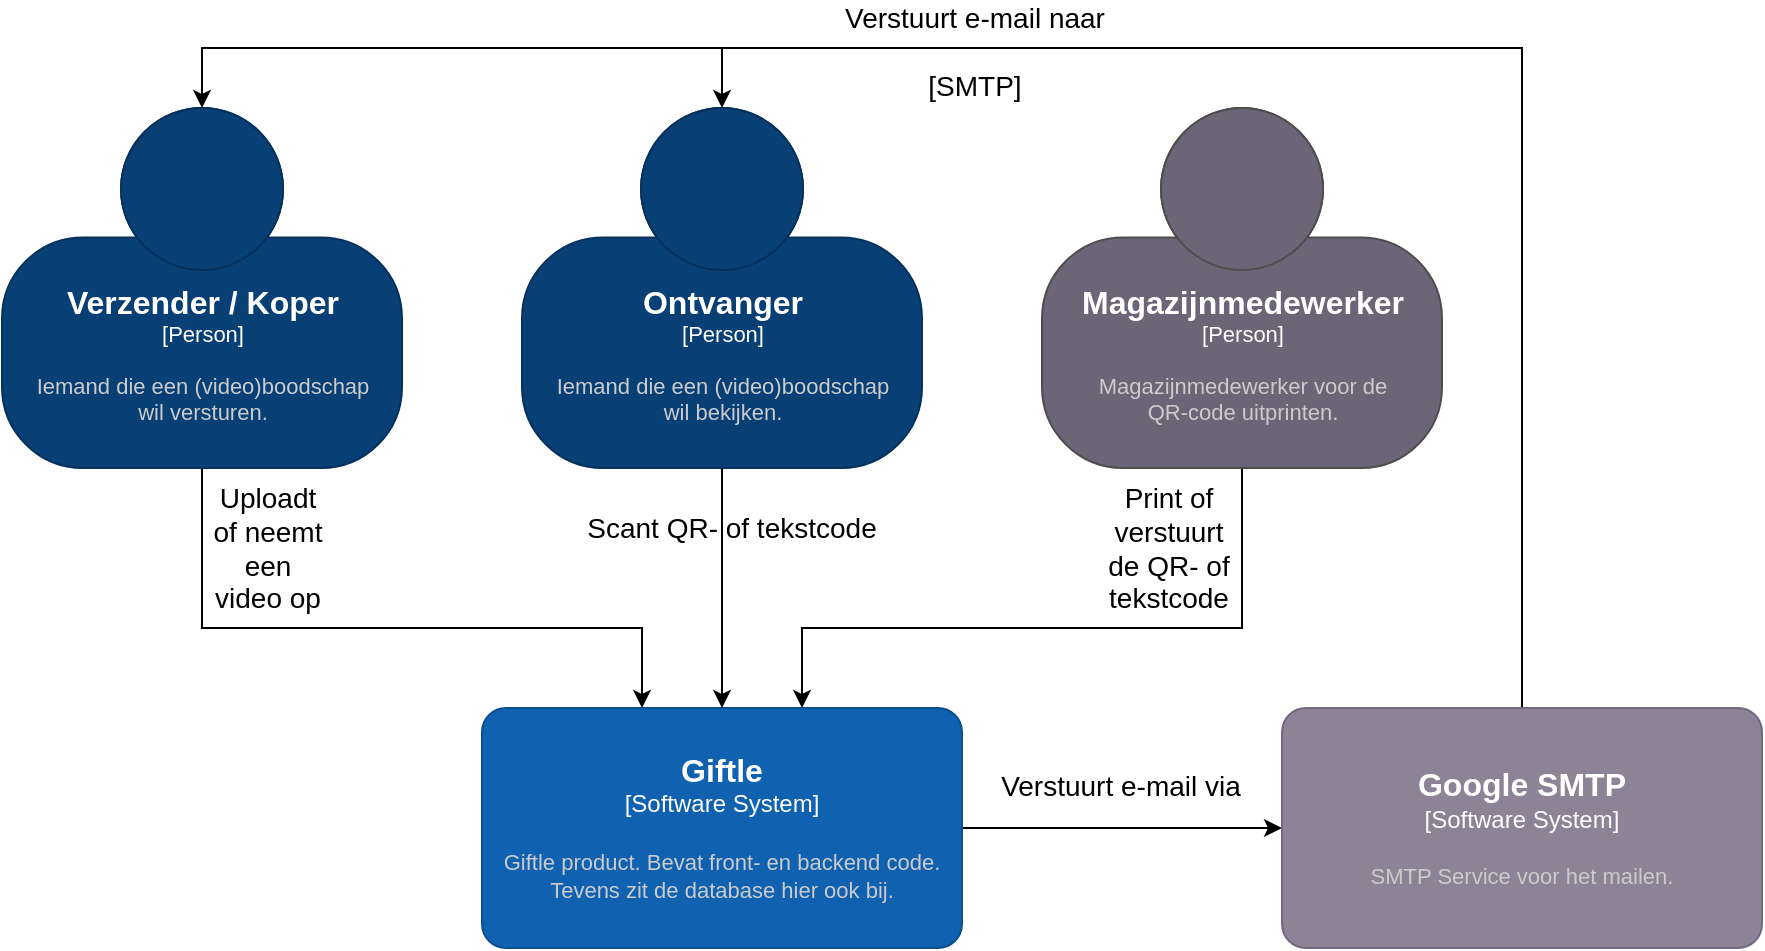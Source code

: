 <mxfile version="15.9.3" type="device"><diagram id="-0ToV_xf4O4VbdPgDHqG" name="Page-1"><mxGraphModel dx="1363" dy="731" grid="1" gridSize="10" guides="1" tooltips="1" connect="1" arrows="1" fold="1" page="0" pageScale="1" pageWidth="850" pageHeight="1100" math="0" shadow="0"><root><mxCell id="0"/><mxCell id="1" parent="0"/><mxCell id="avnrIW0v7neY-6_ZG1yF-4" style="edgeStyle=orthogonalEdgeStyle;rounded=0;orthogonalLoop=1;jettySize=auto;html=1;exitX=0.5;exitY=1;exitDx=0;exitDy=0;exitPerimeter=0;fontFamily=Helvetica;fontSize=1;strokeWidth=1;" edge="1" parent="1" source="0wUdZuKvDCX5RXPIYe8K-1" target="0wUdZuKvDCX5RXPIYe8K-4"><mxGeometry relative="1" as="geometry"><Array as="points"><mxPoint x="180" y="320"/><mxPoint x="400" y="320"/></Array></mxGeometry></mxCell><object c4Name="Verzender / Koper" c4Type="Person" c4Description="Iemand die een (video)boodschap&#10;wil versturen." label="&lt;font style=&quot;font-size: 16px&quot;&gt;&lt;b&gt;%c4Name%&lt;/b&gt;&lt;/font&gt;&lt;div&gt;[%c4Type%]&lt;/div&gt;&lt;br&gt;&lt;div&gt;&lt;font style=&quot;font-size: 11px&quot;&gt;&lt;font color=&quot;#cccccc&quot;&gt;%c4Description%&lt;/font&gt;&lt;/font&gt;&lt;/div&gt;" placeholders="1" id="0wUdZuKvDCX5RXPIYe8K-1"><mxCell style="html=1;fontSize=11;dashed=0;whitespace=wrap;fillColor=#083F75;strokeColor=#06315C;fontColor=#ffffff;shape=mxgraph.c4.person2;align=center;metaEdit=1;points=[[0.5,0,0],[1,0.5,0],[1,0.75,0],[0.75,1,0],[0.5,1,0],[0.25,1,0],[0,0.75,0],[0,0.5,0]];resizable=0;fontFamily=Helvetica;" parent="1" vertex="1"><mxGeometry x="80" y="60" width="200" height="180" as="geometry"/></mxCell></object><mxCell id="avnrIW0v7neY-6_ZG1yF-3" style="edgeStyle=orthogonalEdgeStyle;rounded=0;orthogonalLoop=1;jettySize=auto;html=1;exitX=0.5;exitY=1;exitDx=0;exitDy=0;exitPerimeter=0;fontFamily=Helvetica;fontSize=1;strokeWidth=1;" edge="1" parent="1" source="0wUdZuKvDCX5RXPIYe8K-2" target="0wUdZuKvDCX5RXPIYe8K-4"><mxGeometry relative="1" as="geometry"><Array as="points"><mxPoint x="700" y="320"/><mxPoint x="480" y="320"/></Array></mxGeometry></mxCell><object placeholders="1" c4Name="Magazijnmedewerker" c4Type="Person" c4Description="Magazijnmedewerker voor de&#10;QR-code uitprinten." label="&lt;font style=&quot;font-size: 16px&quot;&gt;&lt;b&gt;%c4Name%&lt;/b&gt;&lt;/font&gt;&lt;div&gt;[%c4Type%]&lt;/div&gt;&lt;br&gt;&lt;div&gt;&lt;font style=&quot;font-size: 11px&quot;&gt;&lt;font color=&quot;#cccccc&quot;&gt;%c4Description%&lt;/font&gt;&lt;/font&gt;&lt;/div&gt;" id="0wUdZuKvDCX5RXPIYe8K-2"><mxCell style="html=1;fontSize=11;dashed=0;whitespace=wrap;fillColor=#6C6477;strokeColor=#4D4D4D;fontColor=#ffffff;shape=mxgraph.c4.person2;align=center;metaEdit=1;points=[[0.5,0,0],[1,0.5,0],[1,0.75,0],[0.75,1,0],[0.5,1,0],[0.25,1,0],[0,0.75,0],[0,0.5,0]];resizable=0;fontFamily=Helvetica;" parent="1" vertex="1"><mxGeometry x="600" y="60" width="200" height="180" as="geometry"/></mxCell></object><object c4Name="Ontvanger" c4Type="Person" c4Description="Iemand die een (video)boodschap&#10;wil bekijken." label="&lt;font style=&quot;font-size: 16px&quot;&gt;&lt;b&gt;%c4Name%&lt;/b&gt;&lt;/font&gt;&lt;div&gt;[%c4Type%]&lt;/div&gt;&lt;br&gt;&lt;div&gt;&lt;font style=&quot;font-size: 11px&quot;&gt;&lt;font color=&quot;#cccccc&quot;&gt;%c4Description%&lt;/font&gt;&lt;/font&gt;&lt;/div&gt;" placeholders="1" id="0wUdZuKvDCX5RXPIYe8K-3"><mxCell style="html=1;fontSize=11;dashed=0;whitespace=wrap;fillColor=#083F75;strokeColor=#06315C;fontColor=#ffffff;shape=mxgraph.c4.person2;align=center;metaEdit=1;points=[[0.5,0,0],[1,0.5,0],[1,0.75,0],[0.75,1,0],[0.5,1,0],[0.25,1,0],[0,0.75,0],[0,0.5,0]];resizable=0;fontFamily=Helvetica;" parent="1" vertex="1"><mxGeometry x="340" y="60" width="200" height="180" as="geometry"/></mxCell></object><mxCell id="0wUdZuKvDCX5RXPIYe8K-6" style="edgeStyle=orthogonalEdgeStyle;rounded=0;orthogonalLoop=1;jettySize=auto;html=1;strokeWidth=1;fontFamily=Helvetica;" parent="1" source="0wUdZuKvDCX5RXPIYe8K-4" target="0wUdZuKvDCX5RXPIYe8K-5" edge="1"><mxGeometry relative="1" as="geometry"/></mxCell><object placeholders="1" c4Name="Giftle" c4Type="Software System" c4Description="Giftle product. Bevat front- en backend code. Tevens zit de database hier ook bij." label="&lt;font style=&quot;font-size: 16px&quot;&gt;&lt;b&gt;%c4Name%&lt;/b&gt;&lt;/font&gt;&lt;div&gt;[%c4Type%]&lt;/div&gt;&lt;br&gt;&lt;div&gt;&lt;font style=&quot;font-size: 11px&quot;&gt;&lt;font color=&quot;#cccccc&quot;&gt;%c4Description%&lt;/font&gt;&lt;/font&gt;&lt;/div&gt;" id="0wUdZuKvDCX5RXPIYe8K-4"><mxCell style="rounded=1;whiteSpace=wrap;html=1;labelBackgroundColor=none;fillColor=#1061B0;fontColor=#ffffff;align=center;arcSize=10;strokeColor=#0D5091;metaEdit=1;resizable=0;points=[[0.25,0,0],[0.5,0,0],[0.75,0,0],[1,0.25,0],[1,0.5,0],[1,0.75,0],[0.75,1,0],[0.5,1,0],[0.25,1,0],[0,0.75,0],[0,0.5,0],[0,0.25,0]];fontFamily=Helvetica;" parent="1" vertex="1"><mxGeometry x="320" y="360" width="240" height="120" as="geometry"/></mxCell></object><mxCell id="avnrIW0v7neY-6_ZG1yF-5" style="edgeStyle=orthogonalEdgeStyle;rounded=0;orthogonalLoop=1;jettySize=auto;html=1;exitX=0.5;exitY=0;exitDx=0;exitDy=0;exitPerimeter=0;entryX=0.5;entryY=0;entryDx=0;entryDy=0;entryPerimeter=0;fontFamily=Helvetica;fontSize=1;strokeWidth=1;" edge="1" parent="1" source="0wUdZuKvDCX5RXPIYe8K-5" target="0wUdZuKvDCX5RXPIYe8K-3"><mxGeometry relative="1" as="geometry"><Array as="points"><mxPoint x="840" y="30"/><mxPoint x="440" y="30"/></Array></mxGeometry></mxCell><mxCell id="avnrIW0v7neY-6_ZG1yF-8" style="edgeStyle=orthogonalEdgeStyle;rounded=0;orthogonalLoop=1;jettySize=auto;html=1;exitX=0.5;exitY=0;exitDx=0;exitDy=0;exitPerimeter=0;entryX=0.5;entryY=0;entryDx=0;entryDy=0;entryPerimeter=0;fontFamily=Helvetica;fontSize=1;strokeWidth=1;" edge="1" parent="1" source="0wUdZuKvDCX5RXPIYe8K-5" target="0wUdZuKvDCX5RXPIYe8K-1"><mxGeometry relative="1" as="geometry"><Array as="points"><mxPoint x="840" y="30"/><mxPoint x="180" y="30"/></Array></mxGeometry></mxCell><object placeholders="1" c4Name="Google SMTP" c4Type="Software System" c4Description="SMTP Service voor het mailen." label="&lt;font style=&quot;font-size: 16px&quot;&gt;&lt;b&gt;%c4Name%&lt;/b&gt;&lt;/font&gt;&lt;div&gt;[%c4Type%]&lt;/div&gt;&lt;br&gt;&lt;div&gt;&lt;font style=&quot;font-size: 11px&quot;&gt;&lt;font color=&quot;#cccccc&quot;&gt;%c4Description%&lt;/font&gt;&lt;/font&gt;&lt;/div&gt;" id="0wUdZuKvDCX5RXPIYe8K-5"><mxCell style="rounded=1;whiteSpace=wrap;html=1;labelBackgroundColor=none;fillColor=#8C8496;fontColor=#ffffff;align=center;arcSize=10;strokeColor=#736782;metaEdit=1;resizable=0;points=[[0.25,0,0],[0.5,0,0],[0.75,0,0],[1,0.25,0],[1,0.5,0],[1,0.75,0],[0.75,1,0],[0.5,1,0],[0.25,1,0],[0,0.75,0],[0,0.5,0],[0,0.25,0]];fontFamily=Helvetica;" parent="1" vertex="1"><mxGeometry x="720" y="360" width="240" height="120" as="geometry"/></mxCell></object><mxCell id="0wUdZuKvDCX5RXPIYe8K-8" value="&lt;font style=&quot;font-size: 14px&quot;&gt;Verstuurt e-mail via&lt;/font&gt;" style="text;html=1;strokeColor=none;fillColor=none;align=center;verticalAlign=middle;whiteSpace=wrap;rounded=0;fontSize=14;fontFamily=Helvetica;" parent="1" vertex="1"><mxGeometry x="567" y="390" width="145" height="17" as="geometry"/></mxCell><mxCell id="0wUdZuKvDCX5RXPIYe8K-13" value="" style="endArrow=classic;html=1;rounded=0;fontFamily=Helvetica;fontSize=14;fontColor=#CDA2BE;entryX=0.5;entryY=0;entryDx=0;entryDy=0;entryPerimeter=0;exitX=0.5;exitY=1;exitDx=0;exitDy=0;exitPerimeter=0;strokeColor=default;strokeWidth=1;edgeStyle=orthogonalEdgeStyle;" parent="1" source="0wUdZuKvDCX5RXPIYe8K-3" target="0wUdZuKvDCX5RXPIYe8K-4" edge="1"><mxGeometry width="50" height="50" relative="1" as="geometry"><mxPoint x="150" y="250" as="sourcePoint"/><mxPoint x="110" y="410" as="targetPoint"/></mxGeometry></mxCell><mxCell id="0wUdZuKvDCX5RXPIYe8K-15" value="&lt;font color=&quot;#000000&quot;&gt;Uploadt of neemt een video op&lt;/font&gt;" style="text;html=1;strokeColor=none;fillColor=none;align=center;verticalAlign=middle;whiteSpace=wrap;rounded=0;fontFamily=Helvetica;fontSize=14;fontColor=#CDA2BE;" parent="1" vertex="1"><mxGeometry x="183" y="240" width="60" height="80" as="geometry"/></mxCell><mxCell id="0wUdZuKvDCX5RXPIYe8K-16" value="&lt;font color=&quot;#000000&quot;&gt;Scant QR- of tekstcode&lt;/font&gt;" style="text;html=1;strokeColor=none;fillColor=none;align=center;verticalAlign=middle;whiteSpace=wrap;rounded=0;fontFamily=Helvetica;fontSize=14;fontColor=#CDA2BE;" parent="1" vertex="1"><mxGeometry x="345" y="260" width="200" height="20" as="geometry"/></mxCell><mxCell id="0wUdZuKvDCX5RXPIYe8K-17" value="&lt;font color=&quot;#000000&quot;&gt;Print of&lt;br&gt;verstuurt&lt;br&gt;de QR- of&lt;br&gt;tekstcode&lt;/font&gt;" style="text;html=1;strokeColor=none;fillColor=none;align=center;verticalAlign=middle;whiteSpace=wrap;rounded=0;fontFamily=Helvetica;fontSize=14;fontColor=#CDA2BE;" parent="1" vertex="1"><mxGeometry x="630" y="240" width="67" height="80" as="geometry"/></mxCell><mxCell id="clM06h7_LoNvjtnCSyjm-4" value="&lt;font style=&quot;font-size: 14px&quot;&gt;Verstuurt e-mail naar&lt;br&gt;&lt;br&gt;[SMTP]&lt;br&gt;&lt;/font&gt;" style="text;html=1;strokeColor=none;fillColor=none;align=center;verticalAlign=middle;whiteSpace=wrap;rounded=0;fontSize=14;fontFamily=Helvetica;" parent="1" vertex="1"><mxGeometry x="480" y="23" width="173" height="17" as="geometry"/></mxCell></root></mxGraphModel></diagram></mxfile>